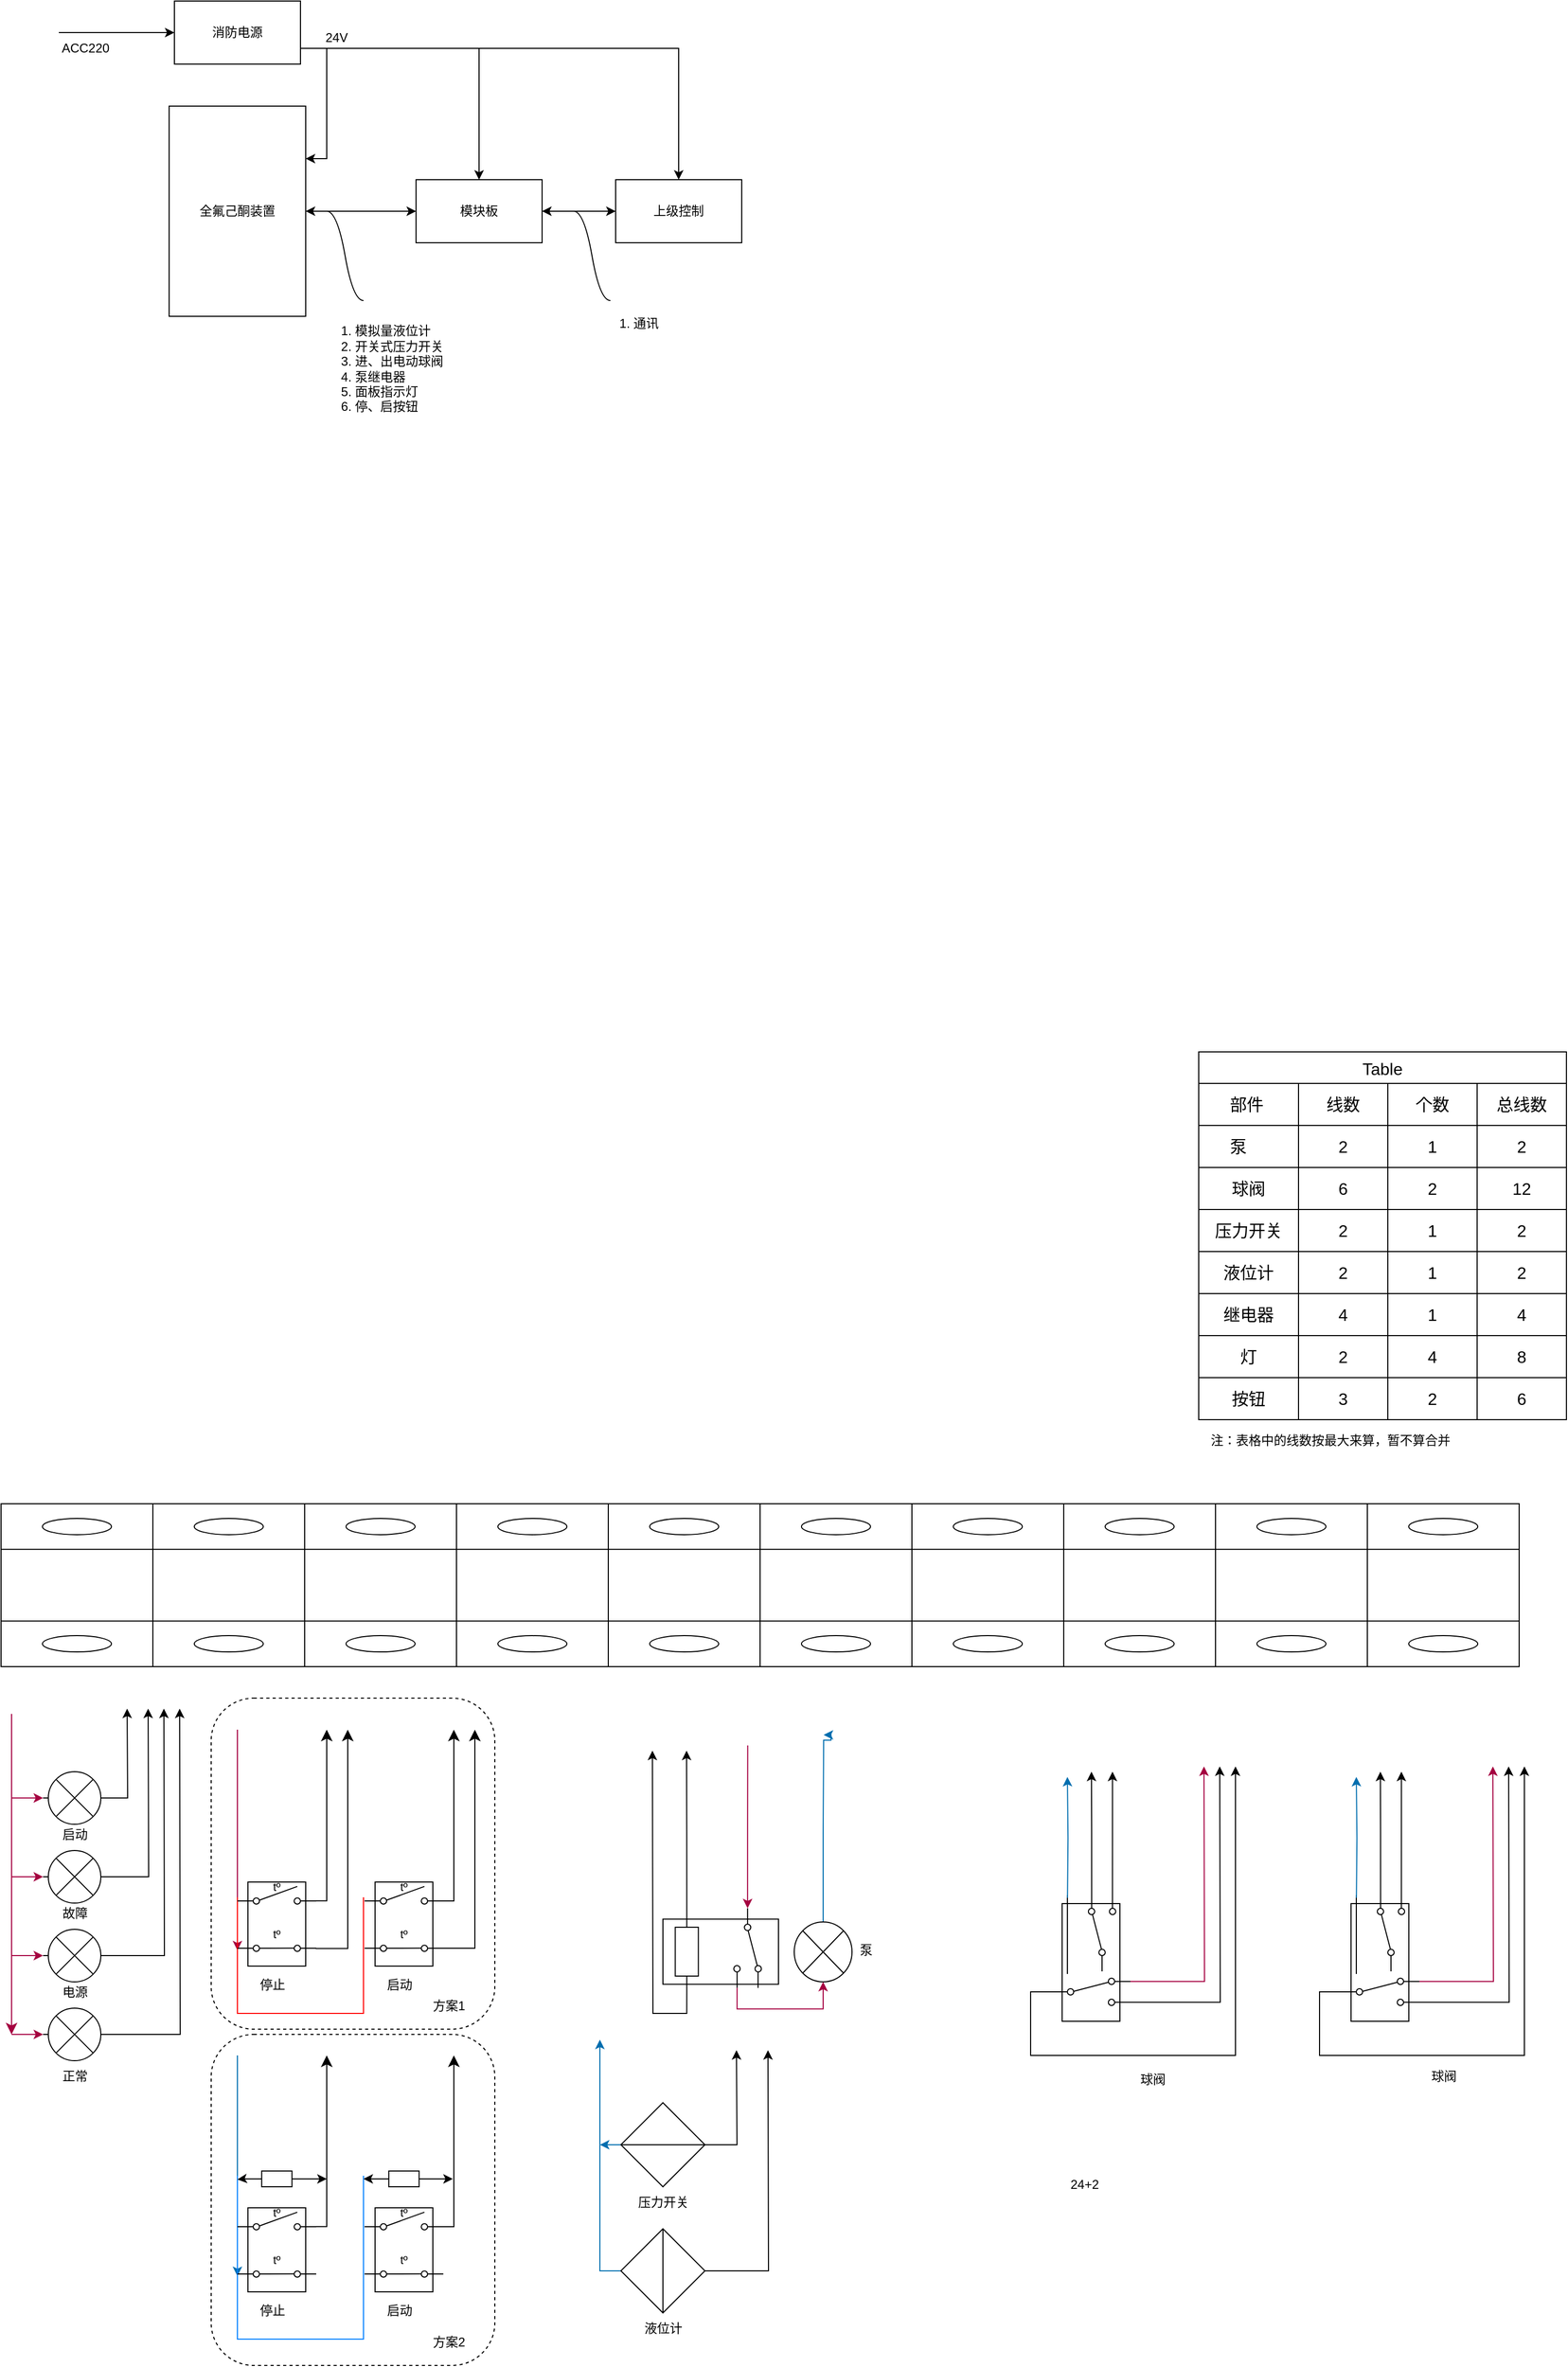 <mxfile version="24.2.5" type="github">
  <diagram name="第 1 页" id="wvhNv-o_CdE3iRSxHsmP">
    <mxGraphModel dx="1245" dy="1880" grid="1" gridSize="5" guides="1" tooltips="1" connect="1" arrows="1" fold="1" page="1" pageScale="1" pageWidth="827" pageHeight="1169" math="0" shadow="0">
      <root>
        <mxCell id="0" />
        <mxCell id="1" parent="0" />
        <mxCell id="vDAacaqMXcLlprnKiqBd-19" value="Table" style="shape=table;startSize=30;container=1;collapsible=0;childLayout=tableLayout;strokeColor=default;fontSize=16;" parent="1" vertex="1">
          <mxGeometry x="1170" y="-130" width="350" height="350" as="geometry" />
        </mxCell>
        <mxCell id="vDAacaqMXcLlprnKiqBd-20" value="" style="shape=tableRow;horizontal=0;startSize=0;swimlaneHead=0;swimlaneBody=0;strokeColor=inherit;top=0;left=0;bottom=0;right=0;collapsible=0;dropTarget=0;fillColor=none;points=[[0,0.5],[1,0.5]];portConstraint=eastwest;fontSize=16;" parent="vDAacaqMXcLlprnKiqBd-19" vertex="1">
          <mxGeometry y="30" width="350" height="40" as="geometry" />
        </mxCell>
        <mxCell id="vDAacaqMXcLlprnKiqBd-21" value="部件&lt;span style=&quot;white-space: pre;&quot;&gt;&#x9;&lt;/span&gt;" style="shape=partialRectangle;html=1;whiteSpace=wrap;connectable=0;strokeColor=inherit;overflow=hidden;fillColor=none;top=0;left=0;bottom=0;right=0;pointerEvents=1;fontSize=16;" parent="vDAacaqMXcLlprnKiqBd-20" vertex="1">
          <mxGeometry width="95" height="40" as="geometry">
            <mxRectangle width="95" height="40" as="alternateBounds" />
          </mxGeometry>
        </mxCell>
        <mxCell id="vDAacaqMXcLlprnKiqBd-22" value="线数" style="shape=partialRectangle;html=1;whiteSpace=wrap;connectable=0;strokeColor=inherit;overflow=hidden;fillColor=none;top=0;left=0;bottom=0;right=0;pointerEvents=1;fontSize=16;" parent="vDAacaqMXcLlprnKiqBd-20" vertex="1">
          <mxGeometry x="95" width="85" height="40" as="geometry">
            <mxRectangle width="85" height="40" as="alternateBounds" />
          </mxGeometry>
        </mxCell>
        <mxCell id="vDAacaqMXcLlprnKiqBd-23" value="个数" style="shape=partialRectangle;html=1;whiteSpace=wrap;connectable=0;strokeColor=inherit;overflow=hidden;fillColor=none;top=0;left=0;bottom=0;right=0;pointerEvents=1;fontSize=16;" parent="vDAacaqMXcLlprnKiqBd-20" vertex="1">
          <mxGeometry x="180" width="85" height="40" as="geometry">
            <mxRectangle width="85" height="40" as="alternateBounds" />
          </mxGeometry>
        </mxCell>
        <mxCell id="vDAacaqMXcLlprnKiqBd-48" value="总线数" style="shape=partialRectangle;html=1;whiteSpace=wrap;connectable=0;strokeColor=inherit;overflow=hidden;fillColor=none;top=0;left=0;bottom=0;right=0;pointerEvents=1;fontSize=16;" parent="vDAacaqMXcLlprnKiqBd-20" vertex="1">
          <mxGeometry x="265" width="85" height="40" as="geometry">
            <mxRectangle width="85" height="40" as="alternateBounds" />
          </mxGeometry>
        </mxCell>
        <mxCell id="vDAacaqMXcLlprnKiqBd-24" value="" style="shape=tableRow;horizontal=0;startSize=0;swimlaneHead=0;swimlaneBody=0;strokeColor=inherit;top=0;left=0;bottom=0;right=0;collapsible=0;dropTarget=0;fillColor=none;points=[[0,0.5],[1,0.5]];portConstraint=eastwest;fontSize=16;" parent="vDAacaqMXcLlprnKiqBd-19" vertex="1">
          <mxGeometry y="70" width="350" height="40" as="geometry" />
        </mxCell>
        <mxCell id="vDAacaqMXcLlprnKiqBd-25" value="泵&lt;span style=&quot;white-space: pre;&quot;&gt;&#x9;&lt;/span&gt;" style="shape=partialRectangle;html=1;whiteSpace=wrap;connectable=0;strokeColor=inherit;overflow=hidden;fillColor=none;top=0;left=0;bottom=0;right=0;pointerEvents=1;fontSize=16;" parent="vDAacaqMXcLlprnKiqBd-24" vertex="1">
          <mxGeometry width="95" height="40" as="geometry">
            <mxRectangle width="95" height="40" as="alternateBounds" />
          </mxGeometry>
        </mxCell>
        <mxCell id="vDAacaqMXcLlprnKiqBd-26" value="2" style="shape=partialRectangle;html=1;whiteSpace=wrap;connectable=0;strokeColor=inherit;overflow=hidden;fillColor=none;top=0;left=0;bottom=0;right=0;pointerEvents=1;fontSize=16;" parent="vDAacaqMXcLlprnKiqBd-24" vertex="1">
          <mxGeometry x="95" width="85" height="40" as="geometry">
            <mxRectangle width="85" height="40" as="alternateBounds" />
          </mxGeometry>
        </mxCell>
        <mxCell id="vDAacaqMXcLlprnKiqBd-27" value="1" style="shape=partialRectangle;html=1;whiteSpace=wrap;connectable=0;strokeColor=inherit;overflow=hidden;fillColor=none;top=0;left=0;bottom=0;right=0;pointerEvents=1;fontSize=16;" parent="vDAacaqMXcLlprnKiqBd-24" vertex="1">
          <mxGeometry x="180" width="85" height="40" as="geometry">
            <mxRectangle width="85" height="40" as="alternateBounds" />
          </mxGeometry>
        </mxCell>
        <mxCell id="vDAacaqMXcLlprnKiqBd-49" value="2" style="shape=partialRectangle;html=1;whiteSpace=wrap;connectable=0;strokeColor=inherit;overflow=hidden;fillColor=none;top=0;left=0;bottom=0;right=0;pointerEvents=1;fontSize=16;" parent="vDAacaqMXcLlprnKiqBd-24" vertex="1">
          <mxGeometry x="265" width="85" height="40" as="geometry">
            <mxRectangle width="85" height="40" as="alternateBounds" />
          </mxGeometry>
        </mxCell>
        <mxCell id="vDAacaqMXcLlprnKiqBd-28" value="" style="shape=tableRow;horizontal=0;startSize=0;swimlaneHead=0;swimlaneBody=0;strokeColor=inherit;top=0;left=0;bottom=0;right=0;collapsible=0;dropTarget=0;fillColor=none;points=[[0,0.5],[1,0.5]];portConstraint=eastwest;fontSize=16;" parent="vDAacaqMXcLlprnKiqBd-19" vertex="1">
          <mxGeometry y="110" width="350" height="40" as="geometry" />
        </mxCell>
        <mxCell id="vDAacaqMXcLlprnKiqBd-29" value="球阀" style="shape=partialRectangle;html=1;whiteSpace=wrap;connectable=0;strokeColor=inherit;overflow=hidden;fillColor=none;top=0;left=0;bottom=0;right=0;pointerEvents=1;fontSize=16;" parent="vDAacaqMXcLlprnKiqBd-28" vertex="1">
          <mxGeometry width="95" height="40" as="geometry">
            <mxRectangle width="95" height="40" as="alternateBounds" />
          </mxGeometry>
        </mxCell>
        <mxCell id="vDAacaqMXcLlprnKiqBd-30" value="6" style="shape=partialRectangle;html=1;whiteSpace=wrap;connectable=0;strokeColor=inherit;overflow=hidden;fillColor=none;top=0;left=0;bottom=0;right=0;pointerEvents=1;fontSize=16;" parent="vDAacaqMXcLlprnKiqBd-28" vertex="1">
          <mxGeometry x="95" width="85" height="40" as="geometry">
            <mxRectangle width="85" height="40" as="alternateBounds" />
          </mxGeometry>
        </mxCell>
        <mxCell id="vDAacaqMXcLlprnKiqBd-31" value="2" style="shape=partialRectangle;html=1;whiteSpace=wrap;connectable=0;strokeColor=inherit;overflow=hidden;fillColor=none;top=0;left=0;bottom=0;right=0;pointerEvents=1;fontSize=16;" parent="vDAacaqMXcLlprnKiqBd-28" vertex="1">
          <mxGeometry x="180" width="85" height="40" as="geometry">
            <mxRectangle width="85" height="40" as="alternateBounds" />
          </mxGeometry>
        </mxCell>
        <mxCell id="vDAacaqMXcLlprnKiqBd-50" value="12" style="shape=partialRectangle;html=1;whiteSpace=wrap;connectable=0;strokeColor=inherit;overflow=hidden;fillColor=none;top=0;left=0;bottom=0;right=0;pointerEvents=1;fontSize=16;" parent="vDAacaqMXcLlprnKiqBd-28" vertex="1">
          <mxGeometry x="265" width="85" height="40" as="geometry">
            <mxRectangle width="85" height="40" as="alternateBounds" />
          </mxGeometry>
        </mxCell>
        <mxCell id="vDAacaqMXcLlprnKiqBd-44" style="shape=tableRow;horizontal=0;startSize=0;swimlaneHead=0;swimlaneBody=0;strokeColor=inherit;top=0;left=0;bottom=0;right=0;collapsible=0;dropTarget=0;fillColor=none;points=[[0,0.5],[1,0.5]];portConstraint=eastwest;fontSize=16;" parent="vDAacaqMXcLlprnKiqBd-19" vertex="1">
          <mxGeometry y="150" width="350" height="40" as="geometry" />
        </mxCell>
        <mxCell id="vDAacaqMXcLlprnKiqBd-45" value="压力开关" style="shape=partialRectangle;html=1;whiteSpace=wrap;connectable=0;strokeColor=inherit;overflow=hidden;fillColor=none;top=0;left=0;bottom=0;right=0;pointerEvents=1;fontSize=16;" parent="vDAacaqMXcLlprnKiqBd-44" vertex="1">
          <mxGeometry width="95" height="40" as="geometry">
            <mxRectangle width="95" height="40" as="alternateBounds" />
          </mxGeometry>
        </mxCell>
        <mxCell id="vDAacaqMXcLlprnKiqBd-46" value="2" style="shape=partialRectangle;html=1;whiteSpace=wrap;connectable=0;strokeColor=inherit;overflow=hidden;fillColor=none;top=0;left=0;bottom=0;right=0;pointerEvents=1;fontSize=16;" parent="vDAacaqMXcLlprnKiqBd-44" vertex="1">
          <mxGeometry x="95" width="85" height="40" as="geometry">
            <mxRectangle width="85" height="40" as="alternateBounds" />
          </mxGeometry>
        </mxCell>
        <mxCell id="vDAacaqMXcLlprnKiqBd-47" value="1" style="shape=partialRectangle;html=1;whiteSpace=wrap;connectable=0;strokeColor=inherit;overflow=hidden;fillColor=none;top=0;left=0;bottom=0;right=0;pointerEvents=1;fontSize=16;" parent="vDAacaqMXcLlprnKiqBd-44" vertex="1">
          <mxGeometry x="180" width="85" height="40" as="geometry">
            <mxRectangle width="85" height="40" as="alternateBounds" />
          </mxGeometry>
        </mxCell>
        <mxCell id="vDAacaqMXcLlprnKiqBd-51" value="2" style="shape=partialRectangle;html=1;whiteSpace=wrap;connectable=0;strokeColor=inherit;overflow=hidden;fillColor=none;top=0;left=0;bottom=0;right=0;pointerEvents=1;fontSize=16;" parent="vDAacaqMXcLlprnKiqBd-44" vertex="1">
          <mxGeometry x="265" width="85" height="40" as="geometry">
            <mxRectangle width="85" height="40" as="alternateBounds" />
          </mxGeometry>
        </mxCell>
        <mxCell id="vDAacaqMXcLlprnKiqBd-40" style="shape=tableRow;horizontal=0;startSize=0;swimlaneHead=0;swimlaneBody=0;strokeColor=inherit;top=0;left=0;bottom=0;right=0;collapsible=0;dropTarget=0;fillColor=none;points=[[0,0.5],[1,0.5]];portConstraint=eastwest;fontSize=16;" parent="vDAacaqMXcLlprnKiqBd-19" vertex="1">
          <mxGeometry y="190" width="350" height="40" as="geometry" />
        </mxCell>
        <mxCell id="vDAacaqMXcLlprnKiqBd-41" value="液位计" style="shape=partialRectangle;html=1;whiteSpace=wrap;connectable=0;strokeColor=inherit;overflow=hidden;fillColor=none;top=0;left=0;bottom=0;right=0;pointerEvents=1;fontSize=16;" parent="vDAacaqMXcLlprnKiqBd-40" vertex="1">
          <mxGeometry width="95" height="40" as="geometry">
            <mxRectangle width="95" height="40" as="alternateBounds" />
          </mxGeometry>
        </mxCell>
        <mxCell id="vDAacaqMXcLlprnKiqBd-42" value="2" style="shape=partialRectangle;html=1;whiteSpace=wrap;connectable=0;strokeColor=inherit;overflow=hidden;fillColor=none;top=0;left=0;bottom=0;right=0;pointerEvents=1;fontSize=16;" parent="vDAacaqMXcLlprnKiqBd-40" vertex="1">
          <mxGeometry x="95" width="85" height="40" as="geometry">
            <mxRectangle width="85" height="40" as="alternateBounds" />
          </mxGeometry>
        </mxCell>
        <mxCell id="vDAacaqMXcLlprnKiqBd-43" value="1" style="shape=partialRectangle;html=1;whiteSpace=wrap;connectable=0;strokeColor=inherit;overflow=hidden;fillColor=none;top=0;left=0;bottom=0;right=0;pointerEvents=1;fontSize=16;" parent="vDAacaqMXcLlprnKiqBd-40" vertex="1">
          <mxGeometry x="180" width="85" height="40" as="geometry">
            <mxRectangle width="85" height="40" as="alternateBounds" />
          </mxGeometry>
        </mxCell>
        <mxCell id="vDAacaqMXcLlprnKiqBd-52" value="2" style="shape=partialRectangle;html=1;whiteSpace=wrap;connectable=0;strokeColor=inherit;overflow=hidden;fillColor=none;top=0;left=0;bottom=0;right=0;pointerEvents=1;fontSize=16;" parent="vDAacaqMXcLlprnKiqBd-40" vertex="1">
          <mxGeometry x="265" width="85" height="40" as="geometry">
            <mxRectangle width="85" height="40" as="alternateBounds" />
          </mxGeometry>
        </mxCell>
        <mxCell id="vDAacaqMXcLlprnKiqBd-36" style="shape=tableRow;horizontal=0;startSize=0;swimlaneHead=0;swimlaneBody=0;strokeColor=inherit;top=0;left=0;bottom=0;right=0;collapsible=0;dropTarget=0;fillColor=none;points=[[0,0.5],[1,0.5]];portConstraint=eastwest;fontSize=16;" parent="vDAacaqMXcLlprnKiqBd-19" vertex="1">
          <mxGeometry y="230" width="350" height="40" as="geometry" />
        </mxCell>
        <mxCell id="vDAacaqMXcLlprnKiqBd-37" value="继电器" style="shape=partialRectangle;html=1;whiteSpace=wrap;connectable=0;strokeColor=inherit;overflow=hidden;fillColor=none;top=0;left=0;bottom=0;right=0;pointerEvents=1;fontSize=16;" parent="vDAacaqMXcLlprnKiqBd-36" vertex="1">
          <mxGeometry width="95" height="40" as="geometry">
            <mxRectangle width="95" height="40" as="alternateBounds" />
          </mxGeometry>
        </mxCell>
        <mxCell id="vDAacaqMXcLlprnKiqBd-38" value="4" style="shape=partialRectangle;html=1;whiteSpace=wrap;connectable=0;strokeColor=inherit;overflow=hidden;fillColor=none;top=0;left=0;bottom=0;right=0;pointerEvents=1;fontSize=16;" parent="vDAacaqMXcLlprnKiqBd-36" vertex="1">
          <mxGeometry x="95" width="85" height="40" as="geometry">
            <mxRectangle width="85" height="40" as="alternateBounds" />
          </mxGeometry>
        </mxCell>
        <mxCell id="vDAacaqMXcLlprnKiqBd-39" value="1" style="shape=partialRectangle;html=1;whiteSpace=wrap;connectable=0;strokeColor=inherit;overflow=hidden;fillColor=none;top=0;left=0;bottom=0;right=0;pointerEvents=1;fontSize=16;" parent="vDAacaqMXcLlprnKiqBd-36" vertex="1">
          <mxGeometry x="180" width="85" height="40" as="geometry">
            <mxRectangle width="85" height="40" as="alternateBounds" />
          </mxGeometry>
        </mxCell>
        <mxCell id="vDAacaqMXcLlprnKiqBd-53" value="4" style="shape=partialRectangle;html=1;whiteSpace=wrap;connectable=0;strokeColor=inherit;overflow=hidden;fillColor=none;top=0;left=0;bottom=0;right=0;pointerEvents=1;fontSize=16;" parent="vDAacaqMXcLlprnKiqBd-36" vertex="1">
          <mxGeometry x="265" width="85" height="40" as="geometry">
            <mxRectangle width="85" height="40" as="alternateBounds" />
          </mxGeometry>
        </mxCell>
        <mxCell id="vDAacaqMXcLlprnKiqBd-56" style="shape=tableRow;horizontal=0;startSize=0;swimlaneHead=0;swimlaneBody=0;strokeColor=inherit;top=0;left=0;bottom=0;right=0;collapsible=0;dropTarget=0;fillColor=none;points=[[0,0.5],[1,0.5]];portConstraint=eastwest;fontSize=16;" parent="vDAacaqMXcLlprnKiqBd-19" vertex="1">
          <mxGeometry y="270" width="350" height="40" as="geometry" />
        </mxCell>
        <mxCell id="vDAacaqMXcLlprnKiqBd-57" value="灯" style="shape=partialRectangle;html=1;whiteSpace=wrap;connectable=0;strokeColor=inherit;overflow=hidden;fillColor=none;top=0;left=0;bottom=0;right=0;pointerEvents=1;fontSize=16;" parent="vDAacaqMXcLlprnKiqBd-56" vertex="1">
          <mxGeometry width="95" height="40" as="geometry">
            <mxRectangle width="95" height="40" as="alternateBounds" />
          </mxGeometry>
        </mxCell>
        <mxCell id="vDAacaqMXcLlprnKiqBd-58" value="2" style="shape=partialRectangle;html=1;whiteSpace=wrap;connectable=0;strokeColor=inherit;overflow=hidden;fillColor=none;top=0;left=0;bottom=0;right=0;pointerEvents=1;fontSize=16;" parent="vDAacaqMXcLlprnKiqBd-56" vertex="1">
          <mxGeometry x="95" width="85" height="40" as="geometry">
            <mxRectangle width="85" height="40" as="alternateBounds" />
          </mxGeometry>
        </mxCell>
        <mxCell id="vDAacaqMXcLlprnKiqBd-59" value="4" style="shape=partialRectangle;html=1;whiteSpace=wrap;connectable=0;strokeColor=inherit;overflow=hidden;fillColor=none;top=0;left=0;bottom=0;right=0;pointerEvents=1;fontSize=16;" parent="vDAacaqMXcLlprnKiqBd-56" vertex="1">
          <mxGeometry x="180" width="85" height="40" as="geometry">
            <mxRectangle width="85" height="40" as="alternateBounds" />
          </mxGeometry>
        </mxCell>
        <mxCell id="vDAacaqMXcLlprnKiqBd-60" value="8" style="shape=partialRectangle;html=1;whiteSpace=wrap;connectable=0;strokeColor=inherit;overflow=hidden;fillColor=none;top=0;left=0;bottom=0;right=0;pointerEvents=1;fontSize=16;" parent="vDAacaqMXcLlprnKiqBd-56" vertex="1">
          <mxGeometry x="265" width="85" height="40" as="geometry">
            <mxRectangle width="85" height="40" as="alternateBounds" />
          </mxGeometry>
        </mxCell>
        <mxCell id="vDAacaqMXcLlprnKiqBd-61" style="shape=tableRow;horizontal=0;startSize=0;swimlaneHead=0;swimlaneBody=0;strokeColor=inherit;top=0;left=0;bottom=0;right=0;collapsible=0;dropTarget=0;fillColor=none;points=[[0,0.5],[1,0.5]];portConstraint=eastwest;fontSize=16;" parent="vDAacaqMXcLlprnKiqBd-19" vertex="1">
          <mxGeometry y="310" width="350" height="40" as="geometry" />
        </mxCell>
        <mxCell id="vDAacaqMXcLlprnKiqBd-62" value="按钮" style="shape=partialRectangle;html=1;whiteSpace=wrap;connectable=0;strokeColor=inherit;overflow=hidden;fillColor=none;top=0;left=0;bottom=0;right=0;pointerEvents=1;fontSize=16;" parent="vDAacaqMXcLlprnKiqBd-61" vertex="1">
          <mxGeometry width="95" height="40" as="geometry">
            <mxRectangle width="95" height="40" as="alternateBounds" />
          </mxGeometry>
        </mxCell>
        <mxCell id="vDAacaqMXcLlprnKiqBd-63" value="3" style="shape=partialRectangle;html=1;whiteSpace=wrap;connectable=0;strokeColor=inherit;overflow=hidden;fillColor=none;top=0;left=0;bottom=0;right=0;pointerEvents=1;fontSize=16;" parent="vDAacaqMXcLlprnKiqBd-61" vertex="1">
          <mxGeometry x="95" width="85" height="40" as="geometry">
            <mxRectangle width="85" height="40" as="alternateBounds" />
          </mxGeometry>
        </mxCell>
        <mxCell id="vDAacaqMXcLlprnKiqBd-64" value="2" style="shape=partialRectangle;html=1;whiteSpace=wrap;connectable=0;strokeColor=inherit;overflow=hidden;fillColor=none;top=0;left=0;bottom=0;right=0;pointerEvents=1;fontSize=16;" parent="vDAacaqMXcLlprnKiqBd-61" vertex="1">
          <mxGeometry x="180" width="85" height="40" as="geometry">
            <mxRectangle width="85" height="40" as="alternateBounds" />
          </mxGeometry>
        </mxCell>
        <mxCell id="vDAacaqMXcLlprnKiqBd-65" value="6" style="shape=partialRectangle;html=1;whiteSpace=wrap;connectable=0;strokeColor=inherit;overflow=hidden;fillColor=none;top=0;left=0;bottom=0;right=0;pointerEvents=1;fontSize=16;" parent="vDAacaqMXcLlprnKiqBd-61" vertex="1">
          <mxGeometry x="265" width="85" height="40" as="geometry">
            <mxRectangle width="85" height="40" as="alternateBounds" />
          </mxGeometry>
        </mxCell>
        <mxCell id="vDAacaqMXcLlprnKiqBd-55" value="" style="verticalLabelPosition=bottom;dashed=0;shadow=0;html=1;align=center;verticalAlign=top;shape=mxgraph.cabinets.terminal_40mm2_x10;" parent="1" vertex="1">
          <mxGeometry x="30" y="300" width="1445" height="155" as="geometry" />
        </mxCell>
        <mxCell id="vDAacaqMXcLlprnKiqBd-66" value="注：表格中的线数按最大来算，暂不算合并" style="text;html=1;align=center;verticalAlign=middle;resizable=0;points=[];autosize=1;strokeColor=none;fillColor=none;" parent="1" vertex="1">
          <mxGeometry x="1170" y="225" width="250" height="30" as="geometry" />
        </mxCell>
        <mxCell id="vDAacaqMXcLlprnKiqBd-71" style="edgeStyle=orthogonalEdgeStyle;rounded=0;orthogonalLoop=1;jettySize=auto;html=1;exitX=0;exitY=0.5;exitDx=0;exitDy=0;exitPerimeter=0;startArrow=classic;startFill=1;endArrow=none;endFill=0;fillColor=#d80073;strokeColor=#A50040;" parent="1" source="vDAacaqMXcLlprnKiqBd-67" edge="1">
          <mxGeometry relative="1" as="geometry">
            <mxPoint x="40" y="580" as="targetPoint" />
          </mxGeometry>
        </mxCell>
        <mxCell id="vDAacaqMXcLlprnKiqBd-76" style="edgeStyle=orthogonalEdgeStyle;rounded=0;orthogonalLoop=1;jettySize=auto;html=1;exitX=1;exitY=0.5;exitDx=0;exitDy=0;exitPerimeter=0;" parent="1" source="vDAacaqMXcLlprnKiqBd-67" edge="1">
          <mxGeometry relative="1" as="geometry">
            <mxPoint x="150.0" y="495.0" as="targetPoint" />
          </mxGeometry>
        </mxCell>
        <mxCell id="vDAacaqMXcLlprnKiqBd-67" value="" style="pointerEvents=1;verticalLabelPosition=bottom;shadow=0;dashed=0;align=center;html=1;verticalAlign=top;shape=mxgraph.electrical.miscellaneous.light_bulb;" parent="1" vertex="1">
          <mxGeometry x="70" y="555" width="60" height="50" as="geometry" />
        </mxCell>
        <mxCell id="vDAacaqMXcLlprnKiqBd-72" style="edgeStyle=orthogonalEdgeStyle;rounded=0;orthogonalLoop=1;jettySize=auto;html=1;exitX=0;exitY=0.5;exitDx=0;exitDy=0;exitPerimeter=0;startArrow=classic;startFill=1;endArrow=none;endFill=0;fillColor=#d80073;strokeColor=#A50040;" parent="1" source="vDAacaqMXcLlprnKiqBd-68" edge="1">
          <mxGeometry relative="1" as="geometry">
            <mxPoint x="40" y="655" as="targetPoint" />
          </mxGeometry>
        </mxCell>
        <mxCell id="vDAacaqMXcLlprnKiqBd-77" style="edgeStyle=orthogonalEdgeStyle;rounded=0;orthogonalLoop=1;jettySize=auto;html=1;" parent="1" source="vDAacaqMXcLlprnKiqBd-68" edge="1">
          <mxGeometry relative="1" as="geometry">
            <mxPoint x="170.0" y="495.0" as="targetPoint" />
          </mxGeometry>
        </mxCell>
        <mxCell id="vDAacaqMXcLlprnKiqBd-68" value="" style="pointerEvents=1;verticalLabelPosition=bottom;shadow=0;dashed=0;align=center;html=1;verticalAlign=top;shape=mxgraph.electrical.miscellaneous.light_bulb;" parent="1" vertex="1">
          <mxGeometry x="70" y="630" width="60" height="50" as="geometry" />
        </mxCell>
        <mxCell id="vDAacaqMXcLlprnKiqBd-73" style="edgeStyle=orthogonalEdgeStyle;rounded=0;orthogonalLoop=1;jettySize=auto;html=1;exitX=0;exitY=0.5;exitDx=0;exitDy=0;exitPerimeter=0;startArrow=classic;startFill=1;endArrow=none;endFill=0;fillColor=#d80073;strokeColor=#A50040;" parent="1" source="vDAacaqMXcLlprnKiqBd-69" edge="1">
          <mxGeometry relative="1" as="geometry">
            <mxPoint x="40" y="730" as="targetPoint" />
          </mxGeometry>
        </mxCell>
        <mxCell id="vDAacaqMXcLlprnKiqBd-78" style="edgeStyle=orthogonalEdgeStyle;rounded=0;orthogonalLoop=1;jettySize=auto;html=1;exitX=1;exitY=0.5;exitDx=0;exitDy=0;exitPerimeter=0;" parent="1" source="vDAacaqMXcLlprnKiqBd-69" edge="1">
          <mxGeometry relative="1" as="geometry">
            <mxPoint x="185.0" y="495.0" as="targetPoint" />
          </mxGeometry>
        </mxCell>
        <mxCell id="vDAacaqMXcLlprnKiqBd-69" value="" style="pointerEvents=1;verticalLabelPosition=bottom;shadow=0;dashed=0;align=center;html=1;verticalAlign=top;shape=mxgraph.electrical.miscellaneous.light_bulb;" parent="1" vertex="1">
          <mxGeometry x="70" y="705" width="60" height="50" as="geometry" />
        </mxCell>
        <mxCell id="vDAacaqMXcLlprnKiqBd-74" style="edgeStyle=orthogonalEdgeStyle;rounded=0;orthogonalLoop=1;jettySize=auto;html=1;exitX=0;exitY=0.5;exitDx=0;exitDy=0;exitPerimeter=0;startArrow=classic;startFill=1;endArrow=none;endFill=0;fillColor=#d80073;strokeColor=#A50040;" parent="1" source="vDAacaqMXcLlprnKiqBd-70" edge="1">
          <mxGeometry relative="1" as="geometry">
            <mxPoint x="40" y="805.2" as="targetPoint" />
          </mxGeometry>
        </mxCell>
        <mxCell id="vDAacaqMXcLlprnKiqBd-79" style="edgeStyle=orthogonalEdgeStyle;rounded=0;orthogonalLoop=1;jettySize=auto;html=1;exitX=1;exitY=0.5;exitDx=0;exitDy=0;exitPerimeter=0;" parent="1" source="vDAacaqMXcLlprnKiqBd-70" edge="1">
          <mxGeometry relative="1" as="geometry">
            <mxPoint x="200" y="495" as="targetPoint" />
          </mxGeometry>
        </mxCell>
        <mxCell id="vDAacaqMXcLlprnKiqBd-70" value="" style="pointerEvents=1;verticalLabelPosition=bottom;shadow=0;dashed=0;align=center;html=1;verticalAlign=top;shape=mxgraph.electrical.miscellaneous.light_bulb;" parent="1" vertex="1">
          <mxGeometry x="70" y="780" width="60" height="50" as="geometry" />
        </mxCell>
        <mxCell id="vDAacaqMXcLlprnKiqBd-75" value="" style="edgeStyle=elbowEdgeStyle;elbow=vertical;endArrow=none;html=1;curved=0;rounded=0;endSize=8;startSize=8;fontColor=#FF0000;fillColor=#d80073;strokeColor=#A50040;startArrow=classic;startFill=1;endFill=0;" parent="1" edge="1">
          <mxGeometry width="50" height="50" relative="1" as="geometry">
            <mxPoint x="40" y="805" as="sourcePoint" />
            <mxPoint x="40" y="500" as="targetPoint" />
          </mxGeometry>
        </mxCell>
        <mxCell id="vDAacaqMXcLlprnKiqBd-80" value="启动" style="text;html=1;align=center;verticalAlign=middle;resizable=0;points=[];autosize=1;strokeColor=none;fillColor=none;" parent="1" vertex="1">
          <mxGeometry x="77.5" y="600" width="45" height="30" as="geometry" />
        </mxCell>
        <mxCell id="vDAacaqMXcLlprnKiqBd-81" value="故障" style="text;html=1;align=center;verticalAlign=middle;resizable=0;points=[];autosize=1;strokeColor=none;fillColor=none;" parent="1" vertex="1">
          <mxGeometry x="77.5" y="675" width="45" height="30" as="geometry" />
        </mxCell>
        <mxCell id="vDAacaqMXcLlprnKiqBd-82" value="电源" style="text;html=1;align=center;verticalAlign=middle;resizable=0;points=[];autosize=1;strokeColor=none;fillColor=none;" parent="1" vertex="1">
          <mxGeometry x="77.5" y="750" width="45" height="30" as="geometry" />
        </mxCell>
        <mxCell id="vDAacaqMXcLlprnKiqBd-83" value="正常" style="text;html=1;align=center;verticalAlign=middle;resizable=0;points=[];autosize=1;strokeColor=none;fillColor=none;" parent="1" vertex="1">
          <mxGeometry x="77.5" y="830" width="45" height="30" as="geometry" />
        </mxCell>
        <mxCell id="vDAacaqMXcLlprnKiqBd-88" value="停止" style="text;html=1;align=center;verticalAlign=middle;resizable=0;points=[];autosize=1;strokeColor=none;fillColor=none;" parent="1" vertex="1">
          <mxGeometry x="265" y="743" width="45" height="30" as="geometry" />
        </mxCell>
        <mxCell id="vDAacaqMXcLlprnKiqBd-93" value="启动" style="text;html=1;align=center;verticalAlign=middle;resizable=0;points=[];autosize=1;strokeColor=none;fillColor=none;" parent="1" vertex="1">
          <mxGeometry x="386" y="743" width="45" height="30" as="geometry" />
        </mxCell>
        <mxCell id="vDAacaqMXcLlprnKiqBd-94" value="" style="endArrow=none;html=1;rounded=0;endFill=0;startArrow=classic;startFill=1;fillColor=#d80073;strokeColor=#A50040;" parent="1" edge="1">
          <mxGeometry width="50" height="50" relative="1" as="geometry">
            <mxPoint x="255" y="725" as="sourcePoint" />
            <mxPoint x="255" y="515" as="targetPoint" />
          </mxGeometry>
        </mxCell>
        <mxCell id="vDAacaqMXcLlprnKiqBd-95" value="" style="shape=partialRectangle;whiteSpace=wrap;html=1;bottom=1;right=1;left=1;top=0;fillColor=none;routingCenterX=-0.5;strokeColor=#FF0000;" parent="1" vertex="1">
          <mxGeometry x="255" y="675" width="120" height="110" as="geometry" />
        </mxCell>
        <mxCell id="vDAacaqMXcLlprnKiqBd-96" value="" style="group" parent="1" vertex="1" connectable="0">
          <mxGeometry x="255" y="660" width="75" height="80" as="geometry" />
        </mxCell>
        <mxCell id="vDAacaqMXcLlprnKiqBd-84" value="" style="html=1;shape=mxgraph.electrical.electro-mechanical.thermostat2;aspect=fixed;elSwitchState=off;" parent="vDAacaqMXcLlprnKiqBd-96" vertex="1">
          <mxGeometry width="75" height="21" as="geometry" />
        </mxCell>
        <mxCell id="vDAacaqMXcLlprnKiqBd-85" value="" style="html=1;shape=mxgraph.electrical.electro-mechanical.thermostat2;aspect=fixed;elSwitchState=on;" parent="vDAacaqMXcLlprnKiqBd-96" vertex="1">
          <mxGeometry y="45" width="75" height="21" as="geometry" />
        </mxCell>
        <mxCell id="vDAacaqMXcLlprnKiqBd-86" value="" style="rounded=0;whiteSpace=wrap;html=1;fillColor=none;" parent="vDAacaqMXcLlprnKiqBd-96" vertex="1">
          <mxGeometry x="10" width="55" height="80" as="geometry" />
        </mxCell>
        <mxCell id="vDAacaqMXcLlprnKiqBd-97" value="" style="group" parent="1" vertex="1" connectable="0">
          <mxGeometry x="376" y="660" width="75" height="80" as="geometry" />
        </mxCell>
        <mxCell id="vDAacaqMXcLlprnKiqBd-90" value="" style="html=1;shape=mxgraph.electrical.electro-mechanical.thermostat2;aspect=fixed;elSwitchState=off;" parent="vDAacaqMXcLlprnKiqBd-97" vertex="1">
          <mxGeometry width="75" height="21" as="geometry" />
        </mxCell>
        <mxCell id="vDAacaqMXcLlprnKiqBd-91" value="" style="html=1;shape=mxgraph.electrical.electro-mechanical.thermostat2;aspect=fixed;elSwitchState=on;" parent="vDAacaqMXcLlprnKiqBd-97" vertex="1">
          <mxGeometry y="45" width="75" height="21" as="geometry" />
        </mxCell>
        <mxCell id="vDAacaqMXcLlprnKiqBd-92" value="" style="rounded=0;whiteSpace=wrap;html=1;fillColor=none;" parent="vDAacaqMXcLlprnKiqBd-97" vertex="1">
          <mxGeometry x="10" width="55" height="80" as="geometry" />
        </mxCell>
        <mxCell id="vDAacaqMXcLlprnKiqBd-98" value="" style="edgeStyle=segmentEdgeStyle;endArrow=classic;html=1;curved=0;rounded=0;endSize=8;startSize=8;exitX=0.994;exitY=0.867;exitDx=0;exitDy=0;exitPerimeter=0;" parent="1" source="vDAacaqMXcLlprnKiqBd-85" edge="1">
          <mxGeometry width="50" height="50" relative="1" as="geometry">
            <mxPoint x="310" y="655" as="sourcePoint" />
            <mxPoint x="360" y="515" as="targetPoint" />
          </mxGeometry>
        </mxCell>
        <mxCell id="vDAacaqMXcLlprnKiqBd-99" value="" style="edgeStyle=segmentEdgeStyle;endArrow=classic;html=1;curved=0;rounded=0;endSize=8;startSize=8;exitX=0.999;exitY=0.854;exitDx=0;exitDy=0;exitPerimeter=0;" parent="1" source="vDAacaqMXcLlprnKiqBd-84" edge="1">
          <mxGeometry width="50" height="50" relative="1" as="geometry">
            <mxPoint x="335" y="728" as="sourcePoint" />
            <mxPoint x="340" y="515" as="targetPoint" />
            <Array as="points">
              <mxPoint x="340" y="678" />
              <mxPoint x="340" y="610" />
            </Array>
          </mxGeometry>
        </mxCell>
        <mxCell id="vDAacaqMXcLlprnKiqBd-100" value="" style="edgeStyle=segmentEdgeStyle;endArrow=classic;html=1;curved=0;rounded=0;endSize=8;startSize=8;exitX=0.994;exitY=0.867;exitDx=0;exitDy=0;exitPerimeter=0;" parent="1" edge="1">
          <mxGeometry width="50" height="50" relative="1" as="geometry">
            <mxPoint x="451" y="723" as="sourcePoint" />
            <mxPoint x="481" y="515" as="targetPoint" />
          </mxGeometry>
        </mxCell>
        <mxCell id="vDAacaqMXcLlprnKiqBd-101" value="" style="edgeStyle=segmentEdgeStyle;endArrow=classic;html=1;curved=0;rounded=0;endSize=8;startSize=8;exitX=0.999;exitY=0.854;exitDx=0;exitDy=0;exitPerimeter=0;" parent="1" edge="1">
          <mxGeometry width="50" height="50" relative="1" as="geometry">
            <mxPoint x="451" y="678" as="sourcePoint" />
            <mxPoint x="461" y="515" as="targetPoint" />
            <Array as="points">
              <mxPoint x="461" y="678" />
              <mxPoint x="461" y="610" />
            </Array>
          </mxGeometry>
        </mxCell>
        <mxCell id="vDAacaqMXcLlprnKiqBd-102" value="停止" style="text;html=1;align=center;verticalAlign=middle;resizable=0;points=[];autosize=1;strokeColor=none;fillColor=none;" parent="1" vertex="1">
          <mxGeometry x="265" y="1053" width="45" height="30" as="geometry" />
        </mxCell>
        <mxCell id="vDAacaqMXcLlprnKiqBd-103" value="启动" style="text;html=1;align=center;verticalAlign=middle;resizable=0;points=[];autosize=1;strokeColor=none;fillColor=none;" parent="1" vertex="1">
          <mxGeometry x="386" y="1053" width="45" height="30" as="geometry" />
        </mxCell>
        <mxCell id="vDAacaqMXcLlprnKiqBd-104" value="" style="endArrow=none;html=1;rounded=0;endFill=0;startArrow=classic;startFill=1;fillColor=#1ba1e2;strokeColor=#006EAF;" parent="1" edge="1">
          <mxGeometry width="50" height="50" relative="1" as="geometry">
            <mxPoint x="255" y="1035" as="sourcePoint" />
            <mxPoint x="255" y="825" as="targetPoint" />
          </mxGeometry>
        </mxCell>
        <mxCell id="vDAacaqMXcLlprnKiqBd-105" value="" style="shape=partialRectangle;whiteSpace=wrap;html=1;bottom=1;right=1;left=1;top=0;fillColor=none;routingCenterX=-0.5;strokeColor=#007FFF;" parent="1" vertex="1">
          <mxGeometry x="255" y="940" width="120" height="155" as="geometry" />
        </mxCell>
        <mxCell id="vDAacaqMXcLlprnKiqBd-106" value="" style="group" parent="1" vertex="1" connectable="0">
          <mxGeometry x="255" y="970" width="75" height="80" as="geometry" />
        </mxCell>
        <mxCell id="vDAacaqMXcLlprnKiqBd-107" value="" style="html=1;shape=mxgraph.electrical.electro-mechanical.thermostat2;aspect=fixed;elSwitchState=off;" parent="vDAacaqMXcLlprnKiqBd-106" vertex="1">
          <mxGeometry width="75" height="21" as="geometry" />
        </mxCell>
        <mxCell id="vDAacaqMXcLlprnKiqBd-108" value="" style="html=1;shape=mxgraph.electrical.electro-mechanical.thermostat2;aspect=fixed;elSwitchState=on;" parent="vDAacaqMXcLlprnKiqBd-106" vertex="1">
          <mxGeometry y="45" width="75" height="21" as="geometry" />
        </mxCell>
        <mxCell id="vDAacaqMXcLlprnKiqBd-109" value="" style="rounded=0;whiteSpace=wrap;html=1;fillColor=none;" parent="vDAacaqMXcLlprnKiqBd-106" vertex="1">
          <mxGeometry x="10" width="55" height="80" as="geometry" />
        </mxCell>
        <mxCell id="vDAacaqMXcLlprnKiqBd-110" value="" style="group" parent="1" vertex="1" connectable="0">
          <mxGeometry x="376" y="970" width="75" height="80" as="geometry" />
        </mxCell>
        <mxCell id="vDAacaqMXcLlprnKiqBd-111" value="" style="html=1;shape=mxgraph.electrical.electro-mechanical.thermostat2;aspect=fixed;elSwitchState=off;" parent="vDAacaqMXcLlprnKiqBd-110" vertex="1">
          <mxGeometry width="75" height="21" as="geometry" />
        </mxCell>
        <mxCell id="vDAacaqMXcLlprnKiqBd-112" value="" style="html=1;shape=mxgraph.electrical.electro-mechanical.thermostat2;aspect=fixed;elSwitchState=on;" parent="vDAacaqMXcLlprnKiqBd-110" vertex="1">
          <mxGeometry y="45" width="75" height="21" as="geometry" />
        </mxCell>
        <mxCell id="vDAacaqMXcLlprnKiqBd-113" value="" style="rounded=0;whiteSpace=wrap;html=1;fillColor=none;" parent="vDAacaqMXcLlprnKiqBd-110" vertex="1">
          <mxGeometry x="10" width="55" height="80" as="geometry" />
        </mxCell>
        <mxCell id="vDAacaqMXcLlprnKiqBd-115" value="" style="edgeStyle=segmentEdgeStyle;endArrow=classic;html=1;curved=0;rounded=0;endSize=8;startSize=8;exitX=0.999;exitY=0.854;exitDx=0;exitDy=0;exitPerimeter=0;" parent="1" source="vDAacaqMXcLlprnKiqBd-107" edge="1">
          <mxGeometry width="50" height="50" relative="1" as="geometry">
            <mxPoint x="335" y="1038" as="sourcePoint" />
            <mxPoint x="340" y="825" as="targetPoint" />
            <Array as="points">
              <mxPoint x="340" y="988" />
              <mxPoint x="340" y="920" />
            </Array>
          </mxGeometry>
        </mxCell>
        <mxCell id="vDAacaqMXcLlprnKiqBd-117" value="" style="edgeStyle=segmentEdgeStyle;endArrow=classic;html=1;curved=0;rounded=0;endSize=8;startSize=8;exitX=0.999;exitY=0.854;exitDx=0;exitDy=0;exitPerimeter=0;" parent="1" edge="1">
          <mxGeometry width="50" height="50" relative="1" as="geometry">
            <mxPoint x="451" y="988" as="sourcePoint" />
            <mxPoint x="461" y="825" as="targetPoint" />
            <Array as="points">
              <mxPoint x="461" y="988" />
              <mxPoint x="461" y="920" />
            </Array>
          </mxGeometry>
        </mxCell>
        <mxCell id="vDAacaqMXcLlprnKiqBd-119" style="edgeStyle=orthogonalEdgeStyle;rounded=0;orthogonalLoop=1;jettySize=auto;html=1;" parent="1" source="vDAacaqMXcLlprnKiqBd-118" edge="1">
          <mxGeometry relative="1" as="geometry">
            <mxPoint x="340" y="942.5" as="targetPoint" />
          </mxGeometry>
        </mxCell>
        <mxCell id="vDAacaqMXcLlprnKiqBd-120" style="edgeStyle=orthogonalEdgeStyle;rounded=0;orthogonalLoop=1;jettySize=auto;html=1;" parent="1" source="vDAacaqMXcLlprnKiqBd-118" edge="1">
          <mxGeometry relative="1" as="geometry">
            <mxPoint x="255" y="943" as="targetPoint" />
            <Array as="points">
              <mxPoint x="260" y="943" />
              <mxPoint x="260" y="943" />
            </Array>
          </mxGeometry>
        </mxCell>
        <mxCell id="vDAacaqMXcLlprnKiqBd-118" value="" style="pointerEvents=1;verticalLabelPosition=bottom;shadow=0;dashed=0;align=center;html=1;verticalAlign=top;shape=mxgraph.electrical.resistors.resistor_1;direction=west;" parent="1" vertex="1">
          <mxGeometry x="270" y="935" width="45" height="15" as="geometry" />
        </mxCell>
        <mxCell id="vDAacaqMXcLlprnKiqBd-122" style="edgeStyle=orthogonalEdgeStyle;rounded=0;orthogonalLoop=1;jettySize=auto;html=1;" parent="1" source="vDAacaqMXcLlprnKiqBd-121" edge="1">
          <mxGeometry relative="1" as="geometry">
            <mxPoint x="460" y="942.5" as="targetPoint" />
          </mxGeometry>
        </mxCell>
        <mxCell id="vDAacaqMXcLlprnKiqBd-123" style="edgeStyle=orthogonalEdgeStyle;rounded=0;orthogonalLoop=1;jettySize=auto;html=1;entryX=0.947;entryY=0.016;entryDx=0;entryDy=0;entryPerimeter=0;" parent="1" edge="1">
          <mxGeometry relative="1" as="geometry">
            <mxPoint x="375.0" y="942.44" as="targetPoint" />
            <mxPoint x="397.36" y="942.46" as="sourcePoint" />
          </mxGeometry>
        </mxCell>
        <mxCell id="vDAacaqMXcLlprnKiqBd-121" value="" style="pointerEvents=1;verticalLabelPosition=bottom;shadow=0;dashed=0;align=center;html=1;verticalAlign=top;shape=mxgraph.electrical.resistors.resistor_1;direction=west;" parent="1" vertex="1">
          <mxGeometry x="391" y="935" width="45" height="15" as="geometry" />
        </mxCell>
        <mxCell id="vDAacaqMXcLlprnKiqBd-126" value="" style="rounded=1;whiteSpace=wrap;html=1;fillColor=none;dashed=1;" parent="1" vertex="1">
          <mxGeometry x="230" y="485" width="270" height="315" as="geometry" />
        </mxCell>
        <mxCell id="vDAacaqMXcLlprnKiqBd-127" value="" style="rounded=1;whiteSpace=wrap;html=1;fillColor=none;dashed=1;" parent="1" vertex="1">
          <mxGeometry x="230" y="805" width="270" height="315" as="geometry" />
        </mxCell>
        <mxCell id="vDAacaqMXcLlprnKiqBd-128" value="方案1" style="text;html=1;align=center;verticalAlign=middle;resizable=0;points=[];autosize=1;strokeColor=none;fillColor=none;" parent="1" vertex="1">
          <mxGeometry x="431" y="763" width="50" height="30" as="geometry" />
        </mxCell>
        <mxCell id="vDAacaqMXcLlprnKiqBd-129" value="方案2" style="text;html=1;align=center;verticalAlign=middle;resizable=0;points=[];autosize=1;strokeColor=none;fillColor=none;" parent="1" vertex="1">
          <mxGeometry x="431" y="1083" width="50" height="30" as="geometry" />
        </mxCell>
        <mxCell id="vDAacaqMXcLlprnKiqBd-138" style="edgeStyle=orthogonalEdgeStyle;rounded=0;orthogonalLoop=1;jettySize=auto;html=1;exitX=0.5;exitY=0;exitDx=0;exitDy=0;fillColor=#1ba1e2;strokeColor=#006EAF;" parent="1" source="vDAacaqMXcLlprnKiqBd-130" edge="1">
          <mxGeometry relative="1" as="geometry">
            <mxPoint x="813" y="520" as="targetPoint" />
            <Array as="points">
              <mxPoint x="813" y="614" />
              <mxPoint x="813" y="614" />
              <mxPoint x="813" y="525" />
              <mxPoint x="820" y="525" />
            </Array>
          </mxGeometry>
        </mxCell>
        <mxCell id="vDAacaqMXcLlprnKiqBd-130" value="" style="shape=sumEllipse;perimeter=ellipsePerimeter;whiteSpace=wrap;html=1;backgroundOutline=1;" parent="1" vertex="1">
          <mxGeometry x="785" y="698" width="55" height="57" as="geometry" />
        </mxCell>
        <mxCell id="vDAacaqMXcLlprnKiqBd-135" value="" style="group" parent="1" vertex="1" connectable="0">
          <mxGeometry x="660" y="685" width="110" height="80" as="geometry" />
        </mxCell>
        <mxCell id="vDAacaqMXcLlprnKiqBd-134" value="" style="rounded=0;whiteSpace=wrap;html=1;fillColor=none;" parent="vDAacaqMXcLlprnKiqBd-135" vertex="1">
          <mxGeometry y="10.273" width="110.0" height="61.979" as="geometry" />
        </mxCell>
        <mxCell id="vDAacaqMXcLlprnKiqBd-136" style="edgeStyle=orthogonalEdgeStyle;rounded=0;orthogonalLoop=1;jettySize=auto;html=1;exitX=0;exitY=0.5;exitDx=0;exitDy=0;fillColor=#d80073;strokeColor=#A50040;startArrow=classic;startFill=1;endArrow=none;endFill=0;" parent="vDAacaqMXcLlprnKiqBd-135" source="vDAacaqMXcLlprnKiqBd-132" edge="1">
          <mxGeometry relative="1" as="geometry">
            <mxPoint x="80.714" y="-155" as="targetPoint" />
          </mxGeometry>
        </mxCell>
        <mxCell id="vDAacaqMXcLlprnKiqBd-132" value="" style="html=1;shape=mxgraph.electrical.electro-mechanical.twoWaySwitch;aspect=fixed;elSwitchState=2;direction=south;" parent="vDAacaqMXcLlprnKiqBd-135" vertex="1">
          <mxGeometry x="67.467" width="26.253" height="75.724" as="geometry" />
        </mxCell>
        <mxCell id="vDAacaqMXcLlprnKiqBd-139" style="edgeStyle=orthogonalEdgeStyle;rounded=0;orthogonalLoop=1;jettySize=auto;html=1;exitX=0.5;exitY=0;exitDx=0;exitDy=0;exitPerimeter=0;" parent="vDAacaqMXcLlprnKiqBd-135" source="vDAacaqMXcLlprnKiqBd-131" edge="1">
          <mxGeometry relative="1" as="geometry">
            <mxPoint x="22.5" y="-150" as="targetPoint" />
          </mxGeometry>
        </mxCell>
        <mxCell id="vDAacaqMXcLlprnKiqBd-141" style="edgeStyle=orthogonalEdgeStyle;rounded=0;orthogonalLoop=1;jettySize=auto;html=1;exitX=0.5;exitY=1;exitDx=0;exitDy=0;exitPerimeter=0;" parent="vDAacaqMXcLlprnKiqBd-135" source="vDAacaqMXcLlprnKiqBd-131" edge="1">
          <mxGeometry relative="1" as="geometry">
            <mxPoint x="-10" y="-150" as="targetPoint" />
          </mxGeometry>
        </mxCell>
        <mxCell id="vDAacaqMXcLlprnKiqBd-131" value="" style="pointerEvents=1;verticalLabelPosition=bottom;shadow=0;dashed=0;align=center;html=1;verticalAlign=top;shape=mxgraph.electrical.electro-mechanical.relay_coil;" parent="vDAacaqMXcLlprnKiqBd-135" vertex="1">
          <mxGeometry x="11.733" y="2.526" width="22" height="77.474" as="geometry" />
        </mxCell>
        <mxCell id="vDAacaqMXcLlprnKiqBd-137" style="edgeStyle=orthogonalEdgeStyle;rounded=0;orthogonalLoop=1;jettySize=auto;html=1;exitX=1;exitY=0.88;exitDx=0;exitDy=0;entryX=0.5;entryY=1;entryDx=0;entryDy=0;fillColor=#d80073;strokeColor=#A50040;" parent="1" source="vDAacaqMXcLlprnKiqBd-132" target="vDAacaqMXcLlprnKiqBd-130" edge="1">
          <mxGeometry relative="1" as="geometry" />
        </mxCell>
        <mxCell id="vDAacaqMXcLlprnKiqBd-142" value="泵" style="text;html=1;align=center;verticalAlign=middle;resizable=0;points=[];autosize=1;strokeColor=none;fillColor=none;" parent="1" vertex="1">
          <mxGeometry x="835" y="710" width="35" height="30" as="geometry" />
        </mxCell>
        <mxCell id="vDAacaqMXcLlprnKiqBd-149" style="edgeStyle=orthogonalEdgeStyle;rounded=0;orthogonalLoop=1;jettySize=auto;html=1;exitX=0;exitY=0.5;exitDx=0;exitDy=0;fillColor=#1ba1e2;strokeColor=#006EAF;" parent="1" source="vDAacaqMXcLlprnKiqBd-143" edge="1">
          <mxGeometry relative="1" as="geometry">
            <mxPoint x="600" y="910.024" as="targetPoint" />
          </mxGeometry>
        </mxCell>
        <mxCell id="vDAacaqMXcLlprnKiqBd-150" style="edgeStyle=orthogonalEdgeStyle;rounded=0;orthogonalLoop=1;jettySize=auto;html=1;exitX=1;exitY=0.5;exitDx=0;exitDy=0;" parent="1" source="vDAacaqMXcLlprnKiqBd-143" edge="1">
          <mxGeometry relative="1" as="geometry">
            <mxPoint x="730" y="820" as="targetPoint" />
          </mxGeometry>
        </mxCell>
        <mxCell id="vDAacaqMXcLlprnKiqBd-143" value="" style="shape=sortShape;perimeter=rhombusPerimeter;whiteSpace=wrap;html=1;" parent="1" vertex="1">
          <mxGeometry x="620" y="870" width="80" height="80" as="geometry" />
        </mxCell>
        <mxCell id="vDAacaqMXcLlprnKiqBd-147" style="edgeStyle=orthogonalEdgeStyle;rounded=0;orthogonalLoop=1;jettySize=auto;html=1;exitX=0.5;exitY=1;exitDx=0;exitDy=0;fillColor=#1ba1e2;strokeColor=#006EAF;" parent="1" source="vDAacaqMXcLlprnKiqBd-144" edge="1">
          <mxGeometry relative="1" as="geometry">
            <mxPoint x="600" y="810" as="targetPoint" />
          </mxGeometry>
        </mxCell>
        <mxCell id="vDAacaqMXcLlprnKiqBd-151" style="edgeStyle=orthogonalEdgeStyle;rounded=0;orthogonalLoop=1;jettySize=auto;html=1;exitX=0.5;exitY=0;exitDx=0;exitDy=0;" parent="1" source="vDAacaqMXcLlprnKiqBd-144" edge="1">
          <mxGeometry relative="1" as="geometry">
            <mxPoint x="760" y="820" as="targetPoint" />
          </mxGeometry>
        </mxCell>
        <mxCell id="vDAacaqMXcLlprnKiqBd-144" value="" style="shape=sortShape;perimeter=rhombusPerimeter;whiteSpace=wrap;html=1;direction=south;" parent="1" vertex="1">
          <mxGeometry x="620" y="990" width="80" height="80" as="geometry" />
        </mxCell>
        <mxCell id="vDAacaqMXcLlprnKiqBd-145" value="压力开关" style="text;html=1;align=center;verticalAlign=middle;resizable=0;points=[];autosize=1;strokeColor=none;fillColor=none;" parent="1" vertex="1">
          <mxGeometry x="625" y="950" width="70" height="30" as="geometry" />
        </mxCell>
        <mxCell id="vDAacaqMXcLlprnKiqBd-146" value="液位计" style="text;html=1;align=center;verticalAlign=middle;resizable=0;points=[];autosize=1;strokeColor=none;fillColor=none;" parent="1" vertex="1">
          <mxGeometry x="632.5" y="1070" width="55" height="30" as="geometry" />
        </mxCell>
        <mxCell id="vDAacaqMXcLlprnKiqBd-160" value="" style="group" parent="1" vertex="1" connectable="0">
          <mxGeometry x="1030" y="670" width="75" height="122.5" as="geometry" />
        </mxCell>
        <mxCell id="vDAacaqMXcLlprnKiqBd-164" style="edgeStyle=orthogonalEdgeStyle;rounded=0;orthogonalLoop=1;jettySize=auto;html=1;exitX=1;exitY=0.12;exitDx=0;exitDy=0;" parent="vDAacaqMXcLlprnKiqBd-160" source="vDAacaqMXcLlprnKiqBd-153" edge="1">
          <mxGeometry relative="1" as="geometry">
            <mxPoint x="37.913" y="-115" as="targetPoint" />
          </mxGeometry>
        </mxCell>
        <mxCell id="vDAacaqMXcLlprnKiqBd-165" style="edgeStyle=orthogonalEdgeStyle;rounded=0;orthogonalLoop=1;jettySize=auto;html=1;exitX=1;exitY=0.88;exitDx=0;exitDy=0;" parent="vDAacaqMXcLlprnKiqBd-160" source="vDAacaqMXcLlprnKiqBd-153" edge="1">
          <mxGeometry relative="1" as="geometry">
            <mxPoint x="57.913" y="-115" as="targetPoint" />
          </mxGeometry>
        </mxCell>
        <mxCell id="vDAacaqMXcLlprnKiqBd-153" value="" style="html=1;shape=mxgraph.electrical.electro-mechanical.twoWaySwitch;aspect=fixed;elSwitchState=2;direction=north;" parent="vDAacaqMXcLlprnKiqBd-160" vertex="1">
          <mxGeometry x="35" width="26" height="75" as="geometry" />
        </mxCell>
        <mxCell id="vDAacaqMXcLlprnKiqBd-155" value="" style="endArrow=none;html=1;rounded=0;" parent="vDAacaqMXcLlprnKiqBd-160" edge="1">
          <mxGeometry width="50" height="50" relative="1" as="geometry">
            <mxPoint x="15" y="2.5" as="sourcePoint" />
            <mxPoint x="15" y="77.5" as="targetPoint" />
          </mxGeometry>
        </mxCell>
        <mxCell id="vDAacaqMXcLlprnKiqBd-161" style="edgeStyle=orthogonalEdgeStyle;rounded=0;orthogonalLoop=1;jettySize=auto;html=1;exitX=0;exitY=0.5;exitDx=0;exitDy=0;" parent="vDAacaqMXcLlprnKiqBd-160" source="vDAacaqMXcLlprnKiqBd-158" edge="1">
          <mxGeometry relative="1" as="geometry">
            <mxPoint x="175" y="-120" as="targetPoint" />
            <Array as="points">
              <mxPoint x="-20" y="94" />
              <mxPoint x="-20" y="155" />
              <mxPoint x="175" y="155" />
            </Array>
          </mxGeometry>
        </mxCell>
        <mxCell id="vDAacaqMXcLlprnKiqBd-162" style="edgeStyle=orthogonalEdgeStyle;rounded=0;orthogonalLoop=1;jettySize=auto;html=1;exitX=1;exitY=0.88;exitDx=0;exitDy=0;" parent="vDAacaqMXcLlprnKiqBd-160" source="vDAacaqMXcLlprnKiqBd-158" edge="1">
          <mxGeometry relative="1" as="geometry">
            <mxPoint x="160" y="-120" as="targetPoint" />
          </mxGeometry>
        </mxCell>
        <mxCell id="vDAacaqMXcLlprnKiqBd-163" style="edgeStyle=orthogonalEdgeStyle;rounded=0;orthogonalLoop=1;jettySize=auto;html=1;exitX=1;exitY=0.12;exitDx=0;exitDy=0;fillColor=#d80073;strokeColor=#A50040;" parent="vDAacaqMXcLlprnKiqBd-160" source="vDAacaqMXcLlprnKiqBd-158" edge="1">
          <mxGeometry relative="1" as="geometry">
            <mxPoint x="145.0" y="-120" as="targetPoint" />
          </mxGeometry>
        </mxCell>
        <mxCell id="vDAacaqMXcLlprnKiqBd-158" value="" style="html=1;shape=mxgraph.electrical.electro-mechanical.twoWaySwitch;aspect=fixed;elSwitchState=2;direction=east;" parent="vDAacaqMXcLlprnKiqBd-160" vertex="1">
          <mxGeometry y="81.5" width="75" height="26" as="geometry" />
        </mxCell>
        <mxCell id="vDAacaqMXcLlprnKiqBd-159" value="" style="rounded=0;whiteSpace=wrap;html=1;fillColor=none;" parent="vDAacaqMXcLlprnKiqBd-160" vertex="1">
          <mxGeometry x="10" y="10.5" width="55" height="112" as="geometry" />
        </mxCell>
        <mxCell id="vDAacaqMXcLlprnKiqBd-166" style="edgeStyle=orthogonalEdgeStyle;rounded=0;orthogonalLoop=1;jettySize=auto;html=1;exitX=1;exitY=0.12;exitDx=0;exitDy=0;fillColor=#1ba1e2;strokeColor=#006EAF;" parent="1" edge="1">
          <mxGeometry relative="1" as="geometry">
            <mxPoint x="1045.003" y="560" as="targetPoint" />
            <mxPoint x="1045.09" y="675" as="sourcePoint" />
          </mxGeometry>
        </mxCell>
        <mxCell id="vDAacaqMXcLlprnKiqBd-178" value="" style="group" parent="1" vertex="1" connectable="0">
          <mxGeometry x="1305" y="670" width="75" height="122.5" as="geometry" />
        </mxCell>
        <mxCell id="vDAacaqMXcLlprnKiqBd-179" style="edgeStyle=orthogonalEdgeStyle;rounded=0;orthogonalLoop=1;jettySize=auto;html=1;exitX=1;exitY=0.12;exitDx=0;exitDy=0;" parent="vDAacaqMXcLlprnKiqBd-178" source="vDAacaqMXcLlprnKiqBd-181" edge="1">
          <mxGeometry relative="1" as="geometry">
            <mxPoint x="37.913" y="-115" as="targetPoint" />
          </mxGeometry>
        </mxCell>
        <mxCell id="vDAacaqMXcLlprnKiqBd-180" style="edgeStyle=orthogonalEdgeStyle;rounded=0;orthogonalLoop=1;jettySize=auto;html=1;exitX=1;exitY=0.88;exitDx=0;exitDy=0;" parent="vDAacaqMXcLlprnKiqBd-178" source="vDAacaqMXcLlprnKiqBd-181" edge="1">
          <mxGeometry relative="1" as="geometry">
            <mxPoint x="57.913" y="-115" as="targetPoint" />
          </mxGeometry>
        </mxCell>
        <mxCell id="vDAacaqMXcLlprnKiqBd-181" value="" style="html=1;shape=mxgraph.electrical.electro-mechanical.twoWaySwitch;aspect=fixed;elSwitchState=2;direction=north;" parent="vDAacaqMXcLlprnKiqBd-178" vertex="1">
          <mxGeometry x="35" width="26" height="75" as="geometry" />
        </mxCell>
        <mxCell id="vDAacaqMXcLlprnKiqBd-182" value="" style="endArrow=none;html=1;rounded=0;" parent="vDAacaqMXcLlprnKiqBd-178" edge="1">
          <mxGeometry width="50" height="50" relative="1" as="geometry">
            <mxPoint x="15" y="2.5" as="sourcePoint" />
            <mxPoint x="15" y="77.5" as="targetPoint" />
          </mxGeometry>
        </mxCell>
        <mxCell id="vDAacaqMXcLlprnKiqBd-183" style="edgeStyle=orthogonalEdgeStyle;rounded=0;orthogonalLoop=1;jettySize=auto;html=1;exitX=0;exitY=0.5;exitDx=0;exitDy=0;" parent="vDAacaqMXcLlprnKiqBd-178" source="vDAacaqMXcLlprnKiqBd-186" edge="1">
          <mxGeometry relative="1" as="geometry">
            <mxPoint x="175" y="-120" as="targetPoint" />
            <Array as="points">
              <mxPoint x="-20" y="94" />
              <mxPoint x="-20" y="155" />
              <mxPoint x="175" y="155" />
            </Array>
          </mxGeometry>
        </mxCell>
        <mxCell id="vDAacaqMXcLlprnKiqBd-184" style="edgeStyle=orthogonalEdgeStyle;rounded=0;orthogonalLoop=1;jettySize=auto;html=1;exitX=1;exitY=0.88;exitDx=0;exitDy=0;" parent="vDAacaqMXcLlprnKiqBd-178" source="vDAacaqMXcLlprnKiqBd-186" edge="1">
          <mxGeometry relative="1" as="geometry">
            <mxPoint x="160" y="-120" as="targetPoint" />
          </mxGeometry>
        </mxCell>
        <mxCell id="vDAacaqMXcLlprnKiqBd-185" style="edgeStyle=orthogonalEdgeStyle;rounded=0;orthogonalLoop=1;jettySize=auto;html=1;exitX=1;exitY=0.12;exitDx=0;exitDy=0;fillColor=#d80073;strokeColor=#A50040;" parent="vDAacaqMXcLlprnKiqBd-178" source="vDAacaqMXcLlprnKiqBd-186" edge="1">
          <mxGeometry relative="1" as="geometry">
            <mxPoint x="145.0" y="-120" as="targetPoint" />
          </mxGeometry>
        </mxCell>
        <mxCell id="vDAacaqMXcLlprnKiqBd-186" value="" style="html=1;shape=mxgraph.electrical.electro-mechanical.twoWaySwitch;aspect=fixed;elSwitchState=2;direction=east;" parent="vDAacaqMXcLlprnKiqBd-178" vertex="1">
          <mxGeometry y="81.5" width="75" height="26" as="geometry" />
        </mxCell>
        <mxCell id="vDAacaqMXcLlprnKiqBd-187" value="" style="rounded=0;whiteSpace=wrap;html=1;fillColor=none;" parent="vDAacaqMXcLlprnKiqBd-178" vertex="1">
          <mxGeometry x="10" y="10.5" width="55" height="112" as="geometry" />
        </mxCell>
        <mxCell id="vDAacaqMXcLlprnKiqBd-188" style="edgeStyle=orthogonalEdgeStyle;rounded=0;orthogonalLoop=1;jettySize=auto;html=1;exitX=1;exitY=0.12;exitDx=0;exitDy=0;fillColor=#1ba1e2;strokeColor=#006EAF;" parent="1" edge="1">
          <mxGeometry relative="1" as="geometry">
            <mxPoint x="1320.003" y="560" as="targetPoint" />
            <mxPoint x="1320.09" y="675" as="sourcePoint" />
          </mxGeometry>
        </mxCell>
        <mxCell id="vDAacaqMXcLlprnKiqBd-189" value="球阀" style="text;html=1;align=center;verticalAlign=middle;resizable=0;points=[];autosize=1;strokeColor=none;fillColor=none;" parent="1" vertex="1">
          <mxGeometry x="1103" y="833" width="45" height="30" as="geometry" />
        </mxCell>
        <mxCell id="vDAacaqMXcLlprnKiqBd-190" value="球阀" style="text;html=1;align=center;verticalAlign=middle;resizable=0;points=[];autosize=1;strokeColor=none;fillColor=none;" parent="1" vertex="1">
          <mxGeometry x="1380" y="830" width="45" height="30" as="geometry" />
        </mxCell>
        <mxCell id="vDAacaqMXcLlprnKiqBd-191" value="24+2" style="text;html=1;align=center;verticalAlign=middle;resizable=0;points=[];autosize=1;strokeColor=none;fillColor=none;" parent="1" vertex="1">
          <mxGeometry x="1036" y="933" width="50" height="30" as="geometry" />
        </mxCell>
        <mxCell id="yH-r9z99ZL9Gnq3fFA5l-2" value="&lt;span style=&quot;text-wrap: nowrap;&quot;&gt;全氟己酮装置&lt;/span&gt;" style="rounded=0;whiteSpace=wrap;html=1;" vertex="1" parent="1">
          <mxGeometry x="190" y="-1030" width="130" height="200" as="geometry" />
        </mxCell>
        <mxCell id="yH-r9z99ZL9Gnq3fFA5l-4" style="edgeStyle=orthogonalEdgeStyle;rounded=0;orthogonalLoop=1;jettySize=auto;html=1;exitX=1;exitY=0.75;exitDx=0;exitDy=0;entryX=1;entryY=0.25;entryDx=0;entryDy=0;" edge="1" parent="1" source="yH-r9z99ZL9Gnq3fFA5l-3" target="yH-r9z99ZL9Gnq3fFA5l-2">
          <mxGeometry relative="1" as="geometry" />
        </mxCell>
        <mxCell id="yH-r9z99ZL9Gnq3fFA5l-6" style="edgeStyle=orthogonalEdgeStyle;rounded=0;orthogonalLoop=1;jettySize=auto;html=1;exitX=1;exitY=0.75;exitDx=0;exitDy=0;entryX=0.5;entryY=0;entryDx=0;entryDy=0;" edge="1" parent="1" source="yH-r9z99ZL9Gnq3fFA5l-3" target="yH-r9z99ZL9Gnq3fFA5l-9">
          <mxGeometry relative="1" as="geometry">
            <mxPoint x="535" y="-1065" as="targetPoint" />
          </mxGeometry>
        </mxCell>
        <mxCell id="yH-r9z99ZL9Gnq3fFA5l-13" style="edgeStyle=orthogonalEdgeStyle;rounded=0;orthogonalLoop=1;jettySize=auto;html=1;exitX=1;exitY=0.75;exitDx=0;exitDy=0;entryX=0.5;entryY=0;entryDx=0;entryDy=0;" edge="1" parent="1" source="yH-r9z99ZL9Gnq3fFA5l-3" target="yH-r9z99ZL9Gnq3fFA5l-11">
          <mxGeometry relative="1" as="geometry" />
        </mxCell>
        <mxCell id="yH-r9z99ZL9Gnq3fFA5l-14" style="edgeStyle=orthogonalEdgeStyle;rounded=0;orthogonalLoop=1;jettySize=auto;html=1;exitX=0;exitY=0.5;exitDx=0;exitDy=0;startArrow=classic;startFill=1;endArrow=none;endFill=0;" edge="1" parent="1" source="yH-r9z99ZL9Gnq3fFA5l-3">
          <mxGeometry relative="1" as="geometry">
            <mxPoint x="85" y="-1100" as="targetPoint" />
          </mxGeometry>
        </mxCell>
        <mxCell id="yH-r9z99ZL9Gnq3fFA5l-3" value="消防电源" style="rounded=0;whiteSpace=wrap;html=1;" vertex="1" parent="1">
          <mxGeometry x="195" y="-1130" width="120" height="60" as="geometry" />
        </mxCell>
        <mxCell id="yH-r9z99ZL9Gnq3fFA5l-7" value="24V" style="text;html=1;align=center;verticalAlign=middle;resizable=0;points=[];autosize=1;strokeColor=none;fillColor=none;" vertex="1" parent="1">
          <mxGeometry x="329" y="-1110" width="40" height="30" as="geometry" />
        </mxCell>
        <mxCell id="yH-r9z99ZL9Gnq3fFA5l-10" style="edgeStyle=orthogonalEdgeStyle;rounded=0;orthogonalLoop=1;jettySize=auto;html=1;exitX=0;exitY=0.5;exitDx=0;exitDy=0;entryX=1;entryY=0.5;entryDx=0;entryDy=0;startArrow=classic;startFill=1;" edge="1" parent="1" source="yH-r9z99ZL9Gnq3fFA5l-9" target="yH-r9z99ZL9Gnq3fFA5l-2">
          <mxGeometry relative="1" as="geometry" />
        </mxCell>
        <mxCell id="yH-r9z99ZL9Gnq3fFA5l-9" value="模块板" style="rounded=0;whiteSpace=wrap;html=1;" vertex="1" parent="1">
          <mxGeometry x="425" y="-960" width="120" height="60" as="geometry" />
        </mxCell>
        <mxCell id="yH-r9z99ZL9Gnq3fFA5l-12" style="edgeStyle=orthogonalEdgeStyle;rounded=0;orthogonalLoop=1;jettySize=auto;html=1;exitX=0;exitY=0.5;exitDx=0;exitDy=0;startArrow=classic;startFill=1;" edge="1" parent="1" source="yH-r9z99ZL9Gnq3fFA5l-11" target="yH-r9z99ZL9Gnq3fFA5l-9">
          <mxGeometry relative="1" as="geometry" />
        </mxCell>
        <mxCell id="yH-r9z99ZL9Gnq3fFA5l-11" value="上级控制" style="rounded=0;whiteSpace=wrap;html=1;" vertex="1" parent="1">
          <mxGeometry x="615" y="-960" width="120" height="60" as="geometry" />
        </mxCell>
        <mxCell id="yH-r9z99ZL9Gnq3fFA5l-15" value="ACC220" style="text;html=1;align=center;verticalAlign=middle;resizable=0;points=[];autosize=1;strokeColor=none;fillColor=none;" vertex="1" parent="1">
          <mxGeometry x="77.5" y="-1100" width="65" height="30" as="geometry" />
        </mxCell>
        <mxCell id="yH-r9z99ZL9Gnq3fFA5l-17" value="" style="edgeStyle=entityRelationEdgeStyle;startArrow=none;endArrow=none;segment=10;curved=1;sourcePerimeterSpacing=0;targetPerimeterSpacing=0;rounded=0;" edge="1" parent="1">
          <mxGeometry relative="1" as="geometry">
            <mxPoint x="340" y="-930" as="sourcePoint" />
            <mxPoint x="375" y="-845" as="targetPoint" />
          </mxGeometry>
        </mxCell>
        <mxCell id="yH-r9z99ZL9Gnq3fFA5l-18" value="&lt;ol&gt;&lt;li style=&quot;&quot;&gt;模拟量液位计&lt;/li&gt;&lt;li style=&quot;cursor: wait;&quot;&gt;开关式压力开关&lt;/li&gt;&lt;li style=&quot;cursor: wait;&quot;&gt;进、出电动球阀&lt;/li&gt;&lt;li style=&quot;cursor: wait;&quot;&gt;泵继电器&lt;/li&gt;&lt;li style=&quot;cursor: wait;&quot;&gt;面板指示灯&lt;/li&gt;&lt;li style=&quot;&quot;&gt;停、启按钮&lt;/li&gt;&lt;/ol&gt;" style="text;strokeColor=none;fillColor=none;html=1;whiteSpace=wrap;verticalAlign=middle;overflow=hidden;labelBorderColor=none;" vertex="1" parent="1">
          <mxGeometry x="325" y="-840" width="145" height="120" as="geometry" />
        </mxCell>
        <mxCell id="yH-r9z99ZL9Gnq3fFA5l-19" value="" style="edgeStyle=entityRelationEdgeStyle;startArrow=none;endArrow=none;segment=10;curved=1;sourcePerimeterSpacing=0;targetPerimeterSpacing=0;rounded=0;" edge="1" parent="1">
          <mxGeometry relative="1" as="geometry">
            <mxPoint x="575" y="-930" as="sourcePoint" />
            <mxPoint x="610" y="-845" as="targetPoint" />
          </mxGeometry>
        </mxCell>
        <mxCell id="yH-r9z99ZL9Gnq3fFA5l-20" value="&lt;ol&gt;&lt;li style=&quot;&quot;&gt;通讯&lt;/li&gt;&lt;/ol&gt;" style="text;strokeColor=none;fillColor=none;html=1;whiteSpace=wrap;verticalAlign=middle;overflow=hidden;labelBorderColor=none;align=left;horizontal=1;" vertex="1" parent="1">
          <mxGeometry x="590" y="-845" width="145" height="40" as="geometry" />
        </mxCell>
      </root>
    </mxGraphModel>
  </diagram>
</mxfile>
